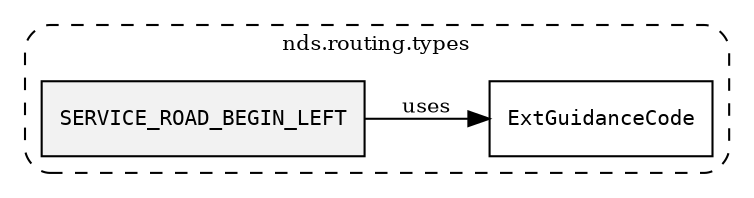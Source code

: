 /**
 * This dot file creates symbol collaboration diagram for SERVICE_ROAD_BEGIN_LEFT.
 */
digraph ZSERIO
{
    node [shape=box, fontsize=10];
    rankdir="LR";
    fontsize=10;
    tooltip="SERVICE_ROAD_BEGIN_LEFT collaboration diagram";

    subgraph "cluster_nds.routing.types"
    {
        style="dashed, rounded";
        label="nds.routing.types";
        tooltip="Package nds.routing.types";
        href="../../../content/packages/nds.routing.types.html#Package-nds-routing-types";
        target="_parent";

        "SERVICE_ROAD_BEGIN_LEFT" [style="filled", fillcolor="#0000000D", target="_parent", label=<<font face="monospace"><table align="center" border="0" cellspacing="0" cellpadding="0"><tr><td href="../../../content/packages/nds.routing.types.html#Constant-SERVICE_ROAD_BEGIN_LEFT" title="Constant defined in nds.routing.types">SERVICE_ROAD_BEGIN_LEFT</td></tr></table></font>>];
        "ExtGuidanceCode" [target="_parent", label=<<font face="monospace"><table align="center" border="0" cellspacing="0" cellpadding="0"><tr><td href="../../../content/packages/nds.routing.types.html#Subtype-ExtGuidanceCode" title="Subtype defined in nds.routing.types">ExtGuidanceCode</td></tr></table></font>>];
    }

    "SERVICE_ROAD_BEGIN_LEFT" -> "ExtGuidanceCode" [label="uses", fontsize=10];
}
